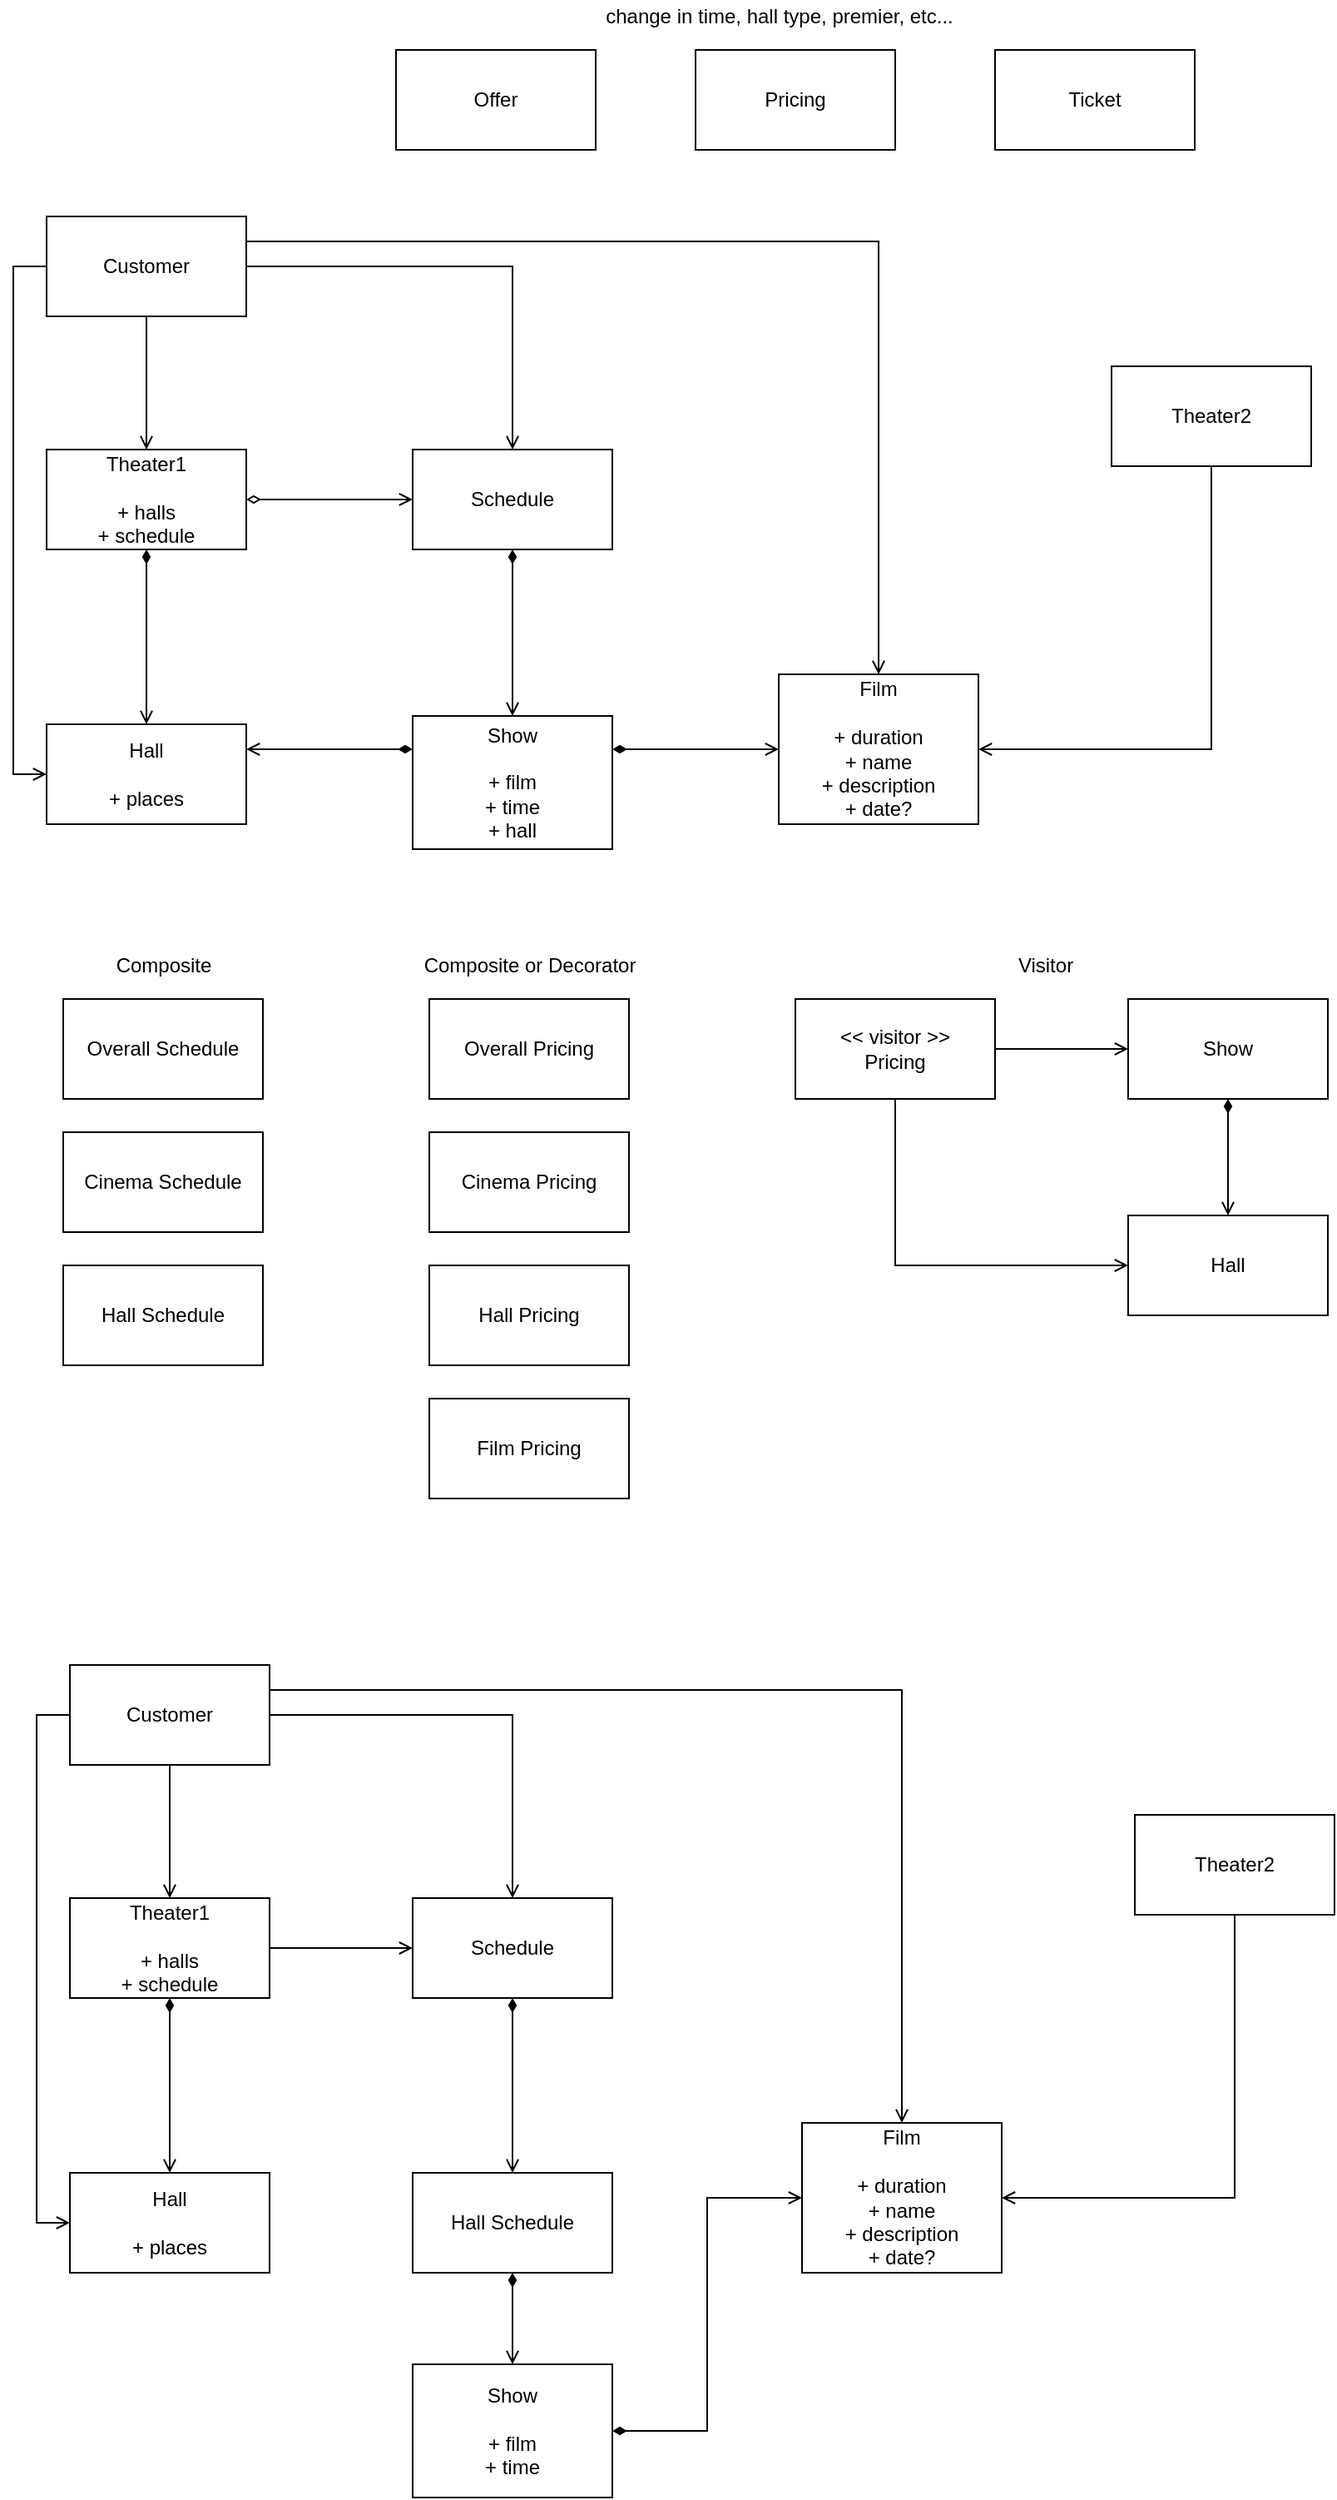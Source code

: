 <mxfile version="14.2.4" type="github">
  <diagram id="XUp5C-NoZWZrKDnWrXrD" name="Page-1">
    <mxGraphModel dx="865" dy="1626" grid="1" gridSize="10" guides="1" tooltips="1" connect="1" arrows="1" fold="1" page="1" pageScale="1" pageWidth="827" pageHeight="1169" math="0" shadow="0">
      <root>
        <mxCell id="0" />
        <mxCell id="1" parent="0" />
        <mxCell id="sEvrqUnNfx4oeJju05TA-16" style="edgeStyle=orthogonalEdgeStyle;rounded=0;orthogonalLoop=1;jettySize=auto;html=1;exitX=0.5;exitY=1;exitDx=0;exitDy=0;entryX=0.5;entryY=0;entryDx=0;entryDy=0;startArrow=none;startFill=0;endArrow=open;endFill=0;" edge="1" parent="1" source="sEvrqUnNfx4oeJju05TA-1" target="sEvrqUnNfx4oeJju05TA-6">
          <mxGeometry relative="1" as="geometry" />
        </mxCell>
        <mxCell id="sEvrqUnNfx4oeJju05TA-17" style="edgeStyle=orthogonalEdgeStyle;rounded=0;orthogonalLoop=1;jettySize=auto;html=1;exitX=1;exitY=0.5;exitDx=0;exitDy=0;entryX=0.5;entryY=0;entryDx=0;entryDy=0;startArrow=none;startFill=0;endArrow=open;endFill=0;" edge="1" parent="1" source="sEvrqUnNfx4oeJju05TA-1" target="sEvrqUnNfx4oeJju05TA-3">
          <mxGeometry relative="1" as="geometry" />
        </mxCell>
        <mxCell id="sEvrqUnNfx4oeJju05TA-18" style="edgeStyle=orthogonalEdgeStyle;rounded=0;orthogonalLoop=1;jettySize=auto;html=1;exitX=1;exitY=0.25;exitDx=0;exitDy=0;entryX=0.5;entryY=0;entryDx=0;entryDy=0;startArrow=none;startFill=0;endArrow=open;endFill=0;" edge="1" parent="1" source="sEvrqUnNfx4oeJju05TA-1" target="sEvrqUnNfx4oeJju05TA-8">
          <mxGeometry relative="1" as="geometry" />
        </mxCell>
        <mxCell id="sEvrqUnNfx4oeJju05TA-19" style="edgeStyle=orthogonalEdgeStyle;rounded=0;orthogonalLoop=1;jettySize=auto;html=1;exitX=0;exitY=0.5;exitDx=0;exitDy=0;entryX=0;entryY=0.5;entryDx=0;entryDy=0;startArrow=none;startFill=0;endArrow=open;endFill=0;" edge="1" parent="1" source="sEvrqUnNfx4oeJju05TA-1" target="sEvrqUnNfx4oeJju05TA-2">
          <mxGeometry relative="1" as="geometry" />
        </mxCell>
        <mxCell id="sEvrqUnNfx4oeJju05TA-1" value="Customer" style="rounded=0;whiteSpace=wrap;html=1;" vertex="1" parent="1">
          <mxGeometry x="30" y="20" width="120" height="60" as="geometry" />
        </mxCell>
        <mxCell id="sEvrqUnNfx4oeJju05TA-2" value="Hall&lt;br&gt;&lt;br&gt;+ places" style="rounded=0;whiteSpace=wrap;html=1;" vertex="1" parent="1">
          <mxGeometry x="30" y="325" width="120" height="60" as="geometry" />
        </mxCell>
        <mxCell id="sEvrqUnNfx4oeJju05TA-13" style="edgeStyle=orthogonalEdgeStyle;rounded=0;orthogonalLoop=1;jettySize=auto;html=1;exitX=0.5;exitY=1;exitDx=0;exitDy=0;entryX=0.5;entryY=0;entryDx=0;entryDy=0;startArrow=diamondThin;startFill=1;endArrow=open;endFill=0;" edge="1" parent="1" source="sEvrqUnNfx4oeJju05TA-3" target="sEvrqUnNfx4oeJju05TA-7">
          <mxGeometry relative="1" as="geometry" />
        </mxCell>
        <mxCell id="sEvrqUnNfx4oeJju05TA-3" value="Schedule" style="rounded=0;whiteSpace=wrap;html=1;" vertex="1" parent="1">
          <mxGeometry x="250" y="160" width="120" height="60" as="geometry" />
        </mxCell>
        <mxCell id="sEvrqUnNfx4oeJju05TA-4" value="Ticket" style="rounded=0;whiteSpace=wrap;html=1;" vertex="1" parent="1">
          <mxGeometry x="600" y="-80" width="120" height="60" as="geometry" />
        </mxCell>
        <mxCell id="sEvrqUnNfx4oeJju05TA-11" style="edgeStyle=orthogonalEdgeStyle;rounded=0;orthogonalLoop=1;jettySize=auto;html=1;exitX=0.5;exitY=1;exitDx=0;exitDy=0;entryX=0.5;entryY=0;entryDx=0;entryDy=0;startArrow=diamondThin;startFill=1;endArrow=open;endFill=0;" edge="1" parent="1" source="sEvrqUnNfx4oeJju05TA-6" target="sEvrqUnNfx4oeJju05TA-2">
          <mxGeometry relative="1" as="geometry" />
        </mxCell>
        <mxCell id="sEvrqUnNfx4oeJju05TA-12" style="edgeStyle=orthogonalEdgeStyle;rounded=0;orthogonalLoop=1;jettySize=auto;html=1;exitX=1;exitY=0.5;exitDx=0;exitDy=0;entryX=0;entryY=0.5;entryDx=0;entryDy=0;startArrow=diamondThin;startFill=0;endArrow=open;endFill=0;" edge="1" parent="1" source="sEvrqUnNfx4oeJju05TA-6" target="sEvrqUnNfx4oeJju05TA-3">
          <mxGeometry relative="1" as="geometry" />
        </mxCell>
        <mxCell id="sEvrqUnNfx4oeJju05TA-6" value="Theater1&lt;br&gt;&lt;br&gt;+ halls&lt;br&gt;+ schedule" style="rounded=0;whiteSpace=wrap;html=1;" vertex="1" parent="1">
          <mxGeometry x="30" y="160" width="120" height="60" as="geometry" />
        </mxCell>
        <mxCell id="sEvrqUnNfx4oeJju05TA-14" style="edgeStyle=orthogonalEdgeStyle;rounded=0;orthogonalLoop=1;jettySize=auto;html=1;exitX=1;exitY=0.25;exitDx=0;exitDy=0;startArrow=diamondThin;startFill=1;endArrow=open;endFill=0;entryX=0;entryY=0.5;entryDx=0;entryDy=0;" edge="1" parent="1" source="sEvrqUnNfx4oeJju05TA-7" target="sEvrqUnNfx4oeJju05TA-8">
          <mxGeometry relative="1" as="geometry">
            <mxPoint x="440" y="320" as="targetPoint" />
          </mxGeometry>
        </mxCell>
        <mxCell id="sEvrqUnNfx4oeJju05TA-15" style="edgeStyle=orthogonalEdgeStyle;rounded=0;orthogonalLoop=1;jettySize=auto;html=1;exitX=0;exitY=0.25;exitDx=0;exitDy=0;entryX=1;entryY=0.25;entryDx=0;entryDy=0;startArrow=diamondThin;startFill=1;endArrow=open;endFill=0;" edge="1" parent="1" source="sEvrqUnNfx4oeJju05TA-7" target="sEvrqUnNfx4oeJju05TA-2">
          <mxGeometry relative="1" as="geometry" />
        </mxCell>
        <mxCell id="sEvrqUnNfx4oeJju05TA-7" value="Show&lt;br&gt;&lt;br&gt;+ film&lt;br&gt;+ time&lt;br&gt;+ hall" style="rounded=0;whiteSpace=wrap;html=1;" vertex="1" parent="1">
          <mxGeometry x="250" y="320" width="120" height="80" as="geometry" />
        </mxCell>
        <mxCell id="sEvrqUnNfx4oeJju05TA-8" value="Film&lt;br&gt;&lt;br&gt;+ duration&lt;br&gt;+ name&lt;br&gt;+ description&lt;br&gt;+ date?" style="rounded=0;whiteSpace=wrap;html=1;" vertex="1" parent="1">
          <mxGeometry x="470" y="295" width="120" height="90" as="geometry" />
        </mxCell>
        <mxCell id="sEvrqUnNfx4oeJju05TA-9" value="Offer" style="rounded=0;whiteSpace=wrap;html=1;" vertex="1" parent="1">
          <mxGeometry x="240" y="-80" width="120" height="60" as="geometry" />
        </mxCell>
        <mxCell id="sEvrqUnNfx4oeJju05TA-23" style="edgeStyle=orthogonalEdgeStyle;rounded=0;orthogonalLoop=1;jettySize=auto;html=1;exitX=0.5;exitY=1;exitDx=0;exitDy=0;entryX=1;entryY=0.5;entryDx=0;entryDy=0;startArrow=none;startFill=0;endArrow=open;endFill=0;" edge="1" parent="1" source="sEvrqUnNfx4oeJju05TA-10" target="sEvrqUnNfx4oeJju05TA-8">
          <mxGeometry relative="1" as="geometry" />
        </mxCell>
        <mxCell id="sEvrqUnNfx4oeJju05TA-10" value="Theater2" style="whiteSpace=wrap;html=1;" vertex="1" parent="1">
          <mxGeometry x="670" y="110" width="120" height="60" as="geometry" />
        </mxCell>
        <mxCell id="sEvrqUnNfx4oeJju05TA-21" value="Pricing" style="rounded=0;whiteSpace=wrap;html=1;" vertex="1" parent="1">
          <mxGeometry x="420" y="-80" width="120" height="60" as="geometry" />
        </mxCell>
        <mxCell id="sEvrqUnNfx4oeJju05TA-22" value="change in time, hall type, premier, etc..." style="text;html=1;align=center;verticalAlign=middle;resizable=0;points=[];autosize=1;" vertex="1" parent="1">
          <mxGeometry x="360" y="-110" width="220" height="20" as="geometry" />
        </mxCell>
        <mxCell id="sEvrqUnNfx4oeJju05TA-25" value="Cinema Schedule" style="whiteSpace=wrap;html=1;" vertex="1" parent="1">
          <mxGeometry x="40" y="570" width="120" height="60" as="geometry" />
        </mxCell>
        <mxCell id="sEvrqUnNfx4oeJju05TA-26" value="Hall Schedule" style="whiteSpace=wrap;html=1;" vertex="1" parent="1">
          <mxGeometry x="40" y="650" width="120" height="60" as="geometry" />
        </mxCell>
        <mxCell id="sEvrqUnNfx4oeJju05TA-27" value="Overall Schedule" style="whiteSpace=wrap;html=1;" vertex="1" parent="1">
          <mxGeometry x="40" y="490" width="120" height="60" as="geometry" />
        </mxCell>
        <mxCell id="sEvrqUnNfx4oeJju05TA-28" value="Composite" style="text;html=1;align=center;verticalAlign=middle;resizable=0;points=[];autosize=1;" vertex="1" parent="1">
          <mxGeometry x="65" y="460" width="70" height="20" as="geometry" />
        </mxCell>
        <mxCell id="sEvrqUnNfx4oeJju05TA-29" value="Cinema Pricing" style="whiteSpace=wrap;html=1;" vertex="1" parent="1">
          <mxGeometry x="260" y="570" width="120" height="60" as="geometry" />
        </mxCell>
        <mxCell id="sEvrqUnNfx4oeJju05TA-30" value="Hall Pricing" style="whiteSpace=wrap;html=1;" vertex="1" parent="1">
          <mxGeometry x="260" y="650" width="120" height="60" as="geometry" />
        </mxCell>
        <mxCell id="sEvrqUnNfx4oeJju05TA-31" value="Overall Pricing" style="whiteSpace=wrap;html=1;" vertex="1" parent="1">
          <mxGeometry x="260" y="490" width="120" height="60" as="geometry" />
        </mxCell>
        <mxCell id="sEvrqUnNfx4oeJju05TA-32" value="Composite or Decorator" style="text;html=1;align=center;verticalAlign=middle;resizable=0;points=[];autosize=1;" vertex="1" parent="1">
          <mxGeometry x="250" y="460" width="140" height="20" as="geometry" />
        </mxCell>
        <mxCell id="sEvrqUnNfx4oeJju05TA-33" value="Film Pricing" style="whiteSpace=wrap;html=1;" vertex="1" parent="1">
          <mxGeometry x="260" y="730" width="120" height="60" as="geometry" />
        </mxCell>
        <mxCell id="sEvrqUnNfx4oeJju05TA-37" style="edgeStyle=orthogonalEdgeStyle;rounded=0;orthogonalLoop=1;jettySize=auto;html=1;exitX=1;exitY=0.5;exitDx=0;exitDy=0;entryX=0;entryY=0.5;entryDx=0;entryDy=0;startArrow=none;startFill=0;endArrow=open;endFill=0;" edge="1" parent="1" source="sEvrqUnNfx4oeJju05TA-34" target="sEvrqUnNfx4oeJju05TA-35">
          <mxGeometry relative="1" as="geometry" />
        </mxCell>
        <mxCell id="sEvrqUnNfx4oeJju05TA-38" style="edgeStyle=orthogonalEdgeStyle;rounded=0;orthogonalLoop=1;jettySize=auto;html=1;exitX=0.5;exitY=1;exitDx=0;exitDy=0;entryX=0;entryY=0.5;entryDx=0;entryDy=0;startArrow=none;startFill=0;endArrow=open;endFill=0;" edge="1" parent="1" source="sEvrqUnNfx4oeJju05TA-34" target="sEvrqUnNfx4oeJju05TA-36">
          <mxGeometry relative="1" as="geometry" />
        </mxCell>
        <mxCell id="sEvrqUnNfx4oeJju05TA-34" value="&amp;lt;&amp;lt; visitor &amp;gt;&amp;gt;&lt;br&gt;Pricing" style="whiteSpace=wrap;html=1;" vertex="1" parent="1">
          <mxGeometry x="480" y="490" width="120" height="60" as="geometry" />
        </mxCell>
        <mxCell id="sEvrqUnNfx4oeJju05TA-39" style="edgeStyle=orthogonalEdgeStyle;rounded=0;orthogonalLoop=1;jettySize=auto;html=1;exitX=0.5;exitY=1;exitDx=0;exitDy=0;entryX=0.5;entryY=0;entryDx=0;entryDy=0;startArrow=diamondThin;startFill=1;endArrow=open;endFill=0;" edge="1" parent="1" source="sEvrqUnNfx4oeJju05TA-35" target="sEvrqUnNfx4oeJju05TA-36">
          <mxGeometry relative="1" as="geometry" />
        </mxCell>
        <mxCell id="sEvrqUnNfx4oeJju05TA-35" value="Show" style="whiteSpace=wrap;html=1;" vertex="1" parent="1">
          <mxGeometry x="680" y="490" width="120" height="60" as="geometry" />
        </mxCell>
        <mxCell id="sEvrqUnNfx4oeJju05TA-36" value="Hall" style="whiteSpace=wrap;html=1;" vertex="1" parent="1">
          <mxGeometry x="680" y="620" width="120" height="60" as="geometry" />
        </mxCell>
        <mxCell id="sEvrqUnNfx4oeJju05TA-40" value="Visitor" style="text;html=1;align=center;verticalAlign=middle;resizable=0;points=[];autosize=1;" vertex="1" parent="1">
          <mxGeometry x="605" y="460" width="50" height="20" as="geometry" />
        </mxCell>
        <mxCell id="sEvrqUnNfx4oeJju05TA-42" style="edgeStyle=orthogonalEdgeStyle;rounded=0;orthogonalLoop=1;jettySize=auto;html=1;exitX=0.5;exitY=1;exitDx=0;exitDy=0;entryX=0.5;entryY=0;entryDx=0;entryDy=0;startArrow=none;startFill=0;endArrow=open;endFill=0;" edge="1" parent="1" source="sEvrqUnNfx4oeJju05TA-46" target="sEvrqUnNfx4oeJju05TA-52">
          <mxGeometry relative="1" as="geometry" />
        </mxCell>
        <mxCell id="sEvrqUnNfx4oeJju05TA-43" style="edgeStyle=orthogonalEdgeStyle;rounded=0;orthogonalLoop=1;jettySize=auto;html=1;exitX=1;exitY=0.5;exitDx=0;exitDy=0;entryX=0.5;entryY=0;entryDx=0;entryDy=0;startArrow=none;startFill=0;endArrow=open;endFill=0;" edge="1" parent="1" source="sEvrqUnNfx4oeJju05TA-46" target="sEvrqUnNfx4oeJju05TA-49">
          <mxGeometry relative="1" as="geometry" />
        </mxCell>
        <mxCell id="sEvrqUnNfx4oeJju05TA-44" style="edgeStyle=orthogonalEdgeStyle;rounded=0;orthogonalLoop=1;jettySize=auto;html=1;exitX=1;exitY=0.25;exitDx=0;exitDy=0;entryX=0.5;entryY=0;entryDx=0;entryDy=0;startArrow=none;startFill=0;endArrow=open;endFill=0;" edge="1" parent="1" source="sEvrqUnNfx4oeJju05TA-46" target="sEvrqUnNfx4oeJju05TA-56">
          <mxGeometry relative="1" as="geometry" />
        </mxCell>
        <mxCell id="sEvrqUnNfx4oeJju05TA-45" style="edgeStyle=orthogonalEdgeStyle;rounded=0;orthogonalLoop=1;jettySize=auto;html=1;exitX=0;exitY=0.5;exitDx=0;exitDy=0;entryX=0;entryY=0.5;entryDx=0;entryDy=0;startArrow=none;startFill=0;endArrow=open;endFill=0;" edge="1" parent="1" source="sEvrqUnNfx4oeJju05TA-46" target="sEvrqUnNfx4oeJju05TA-47">
          <mxGeometry relative="1" as="geometry" />
        </mxCell>
        <mxCell id="sEvrqUnNfx4oeJju05TA-46" value="Customer" style="rounded=0;whiteSpace=wrap;html=1;" vertex="1" parent="1">
          <mxGeometry x="44" y="890" width="120" height="60" as="geometry" />
        </mxCell>
        <mxCell id="sEvrqUnNfx4oeJju05TA-47" value="Hall&lt;br&gt;&lt;br&gt;+ places" style="rounded=0;whiteSpace=wrap;html=1;" vertex="1" parent="1">
          <mxGeometry x="44" y="1195" width="120" height="60" as="geometry" />
        </mxCell>
        <mxCell id="sEvrqUnNfx4oeJju05TA-62" style="edgeStyle=orthogonalEdgeStyle;rounded=0;orthogonalLoop=1;jettySize=auto;html=1;exitX=0.5;exitY=1;exitDx=0;exitDy=0;entryX=0.5;entryY=0;entryDx=0;entryDy=0;startArrow=diamondThin;startFill=1;endArrow=open;endFill=0;" edge="1" parent="1" source="sEvrqUnNfx4oeJju05TA-49" target="sEvrqUnNfx4oeJju05TA-60">
          <mxGeometry relative="1" as="geometry" />
        </mxCell>
        <mxCell id="sEvrqUnNfx4oeJju05TA-49" value="Schedule" style="rounded=0;whiteSpace=wrap;html=1;" vertex="1" parent="1">
          <mxGeometry x="250" y="1030" width="120" height="60" as="geometry" />
        </mxCell>
        <mxCell id="sEvrqUnNfx4oeJju05TA-50" style="edgeStyle=orthogonalEdgeStyle;rounded=0;orthogonalLoop=1;jettySize=auto;html=1;exitX=0.5;exitY=1;exitDx=0;exitDy=0;entryX=0.5;entryY=0;entryDx=0;entryDy=0;startArrow=diamondThin;startFill=1;endArrow=open;endFill=0;" edge="1" parent="1" source="sEvrqUnNfx4oeJju05TA-52" target="sEvrqUnNfx4oeJju05TA-47">
          <mxGeometry relative="1" as="geometry" />
        </mxCell>
        <mxCell id="sEvrqUnNfx4oeJju05TA-61" style="edgeStyle=orthogonalEdgeStyle;rounded=0;orthogonalLoop=1;jettySize=auto;html=1;exitX=1;exitY=0.5;exitDx=0;exitDy=0;entryX=0;entryY=0.5;entryDx=0;entryDy=0;startArrow=none;startFill=0;endArrow=open;endFill=0;" edge="1" parent="1" source="sEvrqUnNfx4oeJju05TA-52" target="sEvrqUnNfx4oeJju05TA-49">
          <mxGeometry relative="1" as="geometry" />
        </mxCell>
        <mxCell id="sEvrqUnNfx4oeJju05TA-52" value="Theater1&lt;br&gt;&lt;br&gt;+ halls&lt;br&gt;+ schedule" style="rounded=0;whiteSpace=wrap;html=1;" vertex="1" parent="1">
          <mxGeometry x="44" y="1030" width="120" height="60" as="geometry" />
        </mxCell>
        <mxCell id="sEvrqUnNfx4oeJju05TA-59" style="edgeStyle=orthogonalEdgeStyle;rounded=0;orthogonalLoop=1;jettySize=auto;html=1;exitX=1;exitY=0.5;exitDx=0;exitDy=0;entryX=0;entryY=0.5;entryDx=0;entryDy=0;startArrow=diamondThin;startFill=1;endArrow=open;endFill=0;" edge="1" parent="1" source="sEvrqUnNfx4oeJju05TA-55" target="sEvrqUnNfx4oeJju05TA-56">
          <mxGeometry relative="1" as="geometry" />
        </mxCell>
        <mxCell id="sEvrqUnNfx4oeJju05TA-55" value="Show&lt;br&gt;&lt;br&gt;+ film&lt;br&gt;+ time" style="rounded=0;whiteSpace=wrap;html=1;" vertex="1" parent="1">
          <mxGeometry x="250" y="1310" width="120" height="80" as="geometry" />
        </mxCell>
        <mxCell id="sEvrqUnNfx4oeJju05TA-56" value="Film&lt;br&gt;&lt;br&gt;+ duration&lt;br&gt;+ name&lt;br&gt;+ description&lt;br&gt;+ date?" style="rounded=0;whiteSpace=wrap;html=1;" vertex="1" parent="1">
          <mxGeometry x="484" y="1165" width="120" height="90" as="geometry" />
        </mxCell>
        <mxCell id="sEvrqUnNfx4oeJju05TA-57" style="edgeStyle=orthogonalEdgeStyle;rounded=0;orthogonalLoop=1;jettySize=auto;html=1;exitX=0.5;exitY=1;exitDx=0;exitDy=0;entryX=1;entryY=0.5;entryDx=0;entryDy=0;startArrow=none;startFill=0;endArrow=open;endFill=0;" edge="1" parent="1" source="sEvrqUnNfx4oeJju05TA-58" target="sEvrqUnNfx4oeJju05TA-56">
          <mxGeometry relative="1" as="geometry" />
        </mxCell>
        <mxCell id="sEvrqUnNfx4oeJju05TA-58" value="Theater2" style="whiteSpace=wrap;html=1;" vertex="1" parent="1">
          <mxGeometry x="684" y="980" width="120" height="60" as="geometry" />
        </mxCell>
        <mxCell id="sEvrqUnNfx4oeJju05TA-64" style="edgeStyle=orthogonalEdgeStyle;rounded=0;orthogonalLoop=1;jettySize=auto;html=1;exitX=0.5;exitY=1;exitDx=0;exitDy=0;entryX=0.5;entryY=0;entryDx=0;entryDy=0;startArrow=diamondThin;startFill=1;endArrow=open;endFill=0;" edge="1" parent="1" source="sEvrqUnNfx4oeJju05TA-60" target="sEvrqUnNfx4oeJju05TA-55">
          <mxGeometry relative="1" as="geometry" />
        </mxCell>
        <mxCell id="sEvrqUnNfx4oeJju05TA-60" value="Hall Schedule" style="whiteSpace=wrap;html=1;" vertex="1" parent="1">
          <mxGeometry x="250" y="1195" width="120" height="60" as="geometry" />
        </mxCell>
      </root>
    </mxGraphModel>
  </diagram>
</mxfile>
